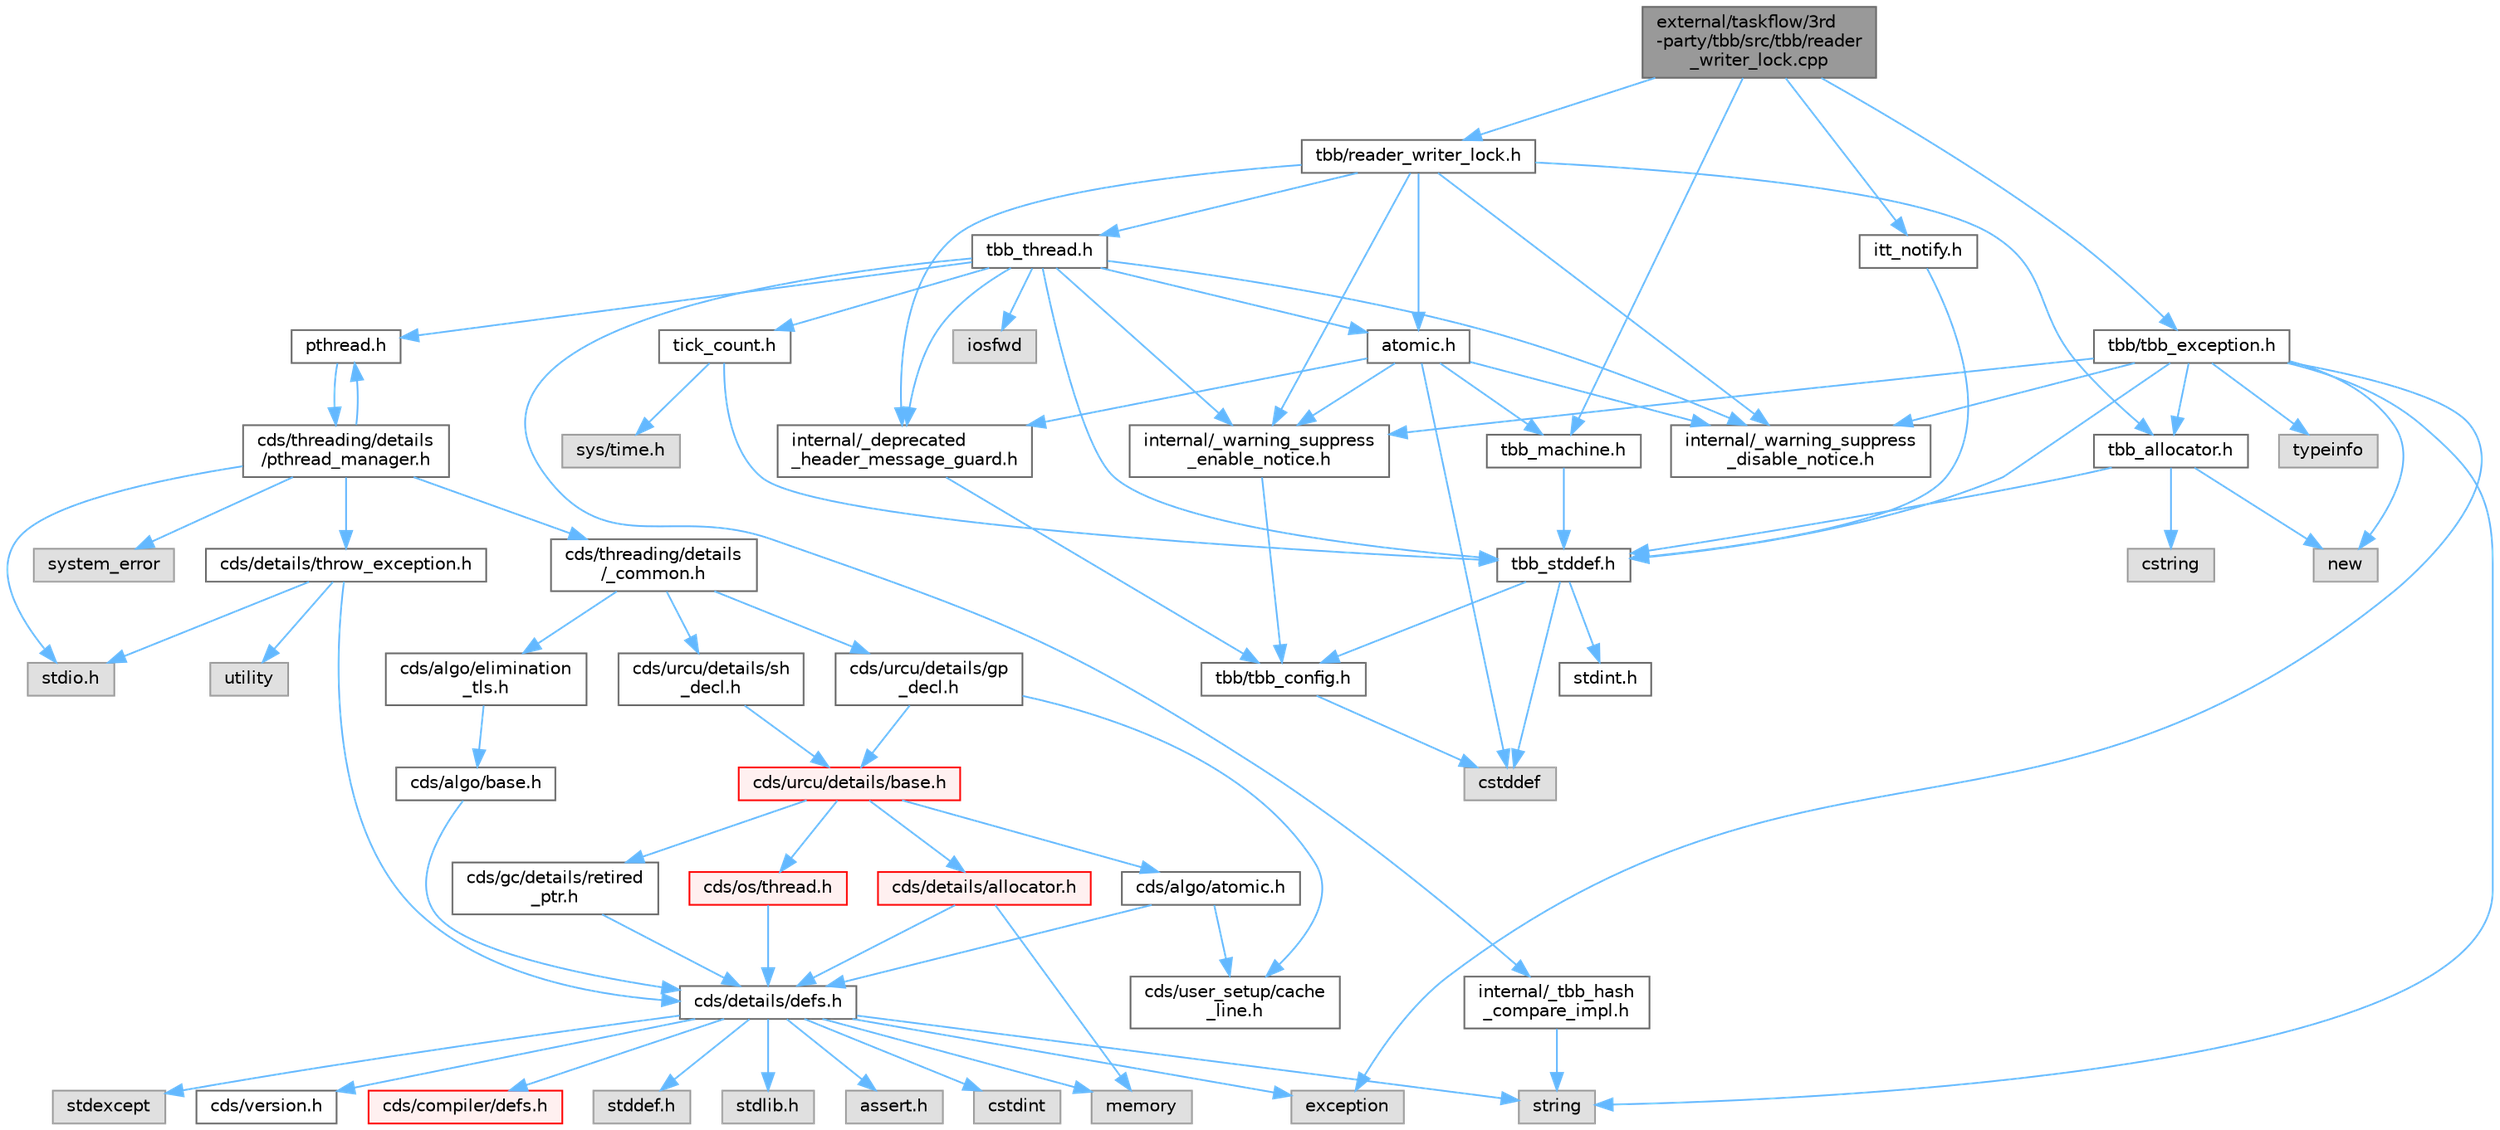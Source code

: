 digraph "external/taskflow/3rd-party/tbb/src/tbb/reader_writer_lock.cpp"
{
 // LATEX_PDF_SIZE
  bgcolor="transparent";
  edge [fontname=Helvetica,fontsize=10,labelfontname=Helvetica,labelfontsize=10];
  node [fontname=Helvetica,fontsize=10,shape=box,height=0.2,width=0.4];
  Node1 [id="Node000001",label="external/taskflow/3rd\l-party/tbb/src/tbb/reader\l_writer_lock.cpp",height=0.2,width=0.4,color="gray40", fillcolor="grey60", style="filled", fontcolor="black",tooltip=" "];
  Node1 -> Node2 [id="edge1_Node000001_Node000002",color="steelblue1",style="solid",tooltip=" "];
  Node2 [id="Node000002",label="tbb/reader_writer_lock.h",height=0.2,width=0.4,color="grey40", fillcolor="white", style="filled",URL="$reader__writer__lock_8h.html",tooltip=" "];
  Node2 -> Node3 [id="edge2_Node000002_Node000003",color="steelblue1",style="solid",tooltip=" "];
  Node3 [id="Node000003",label="internal/_deprecated\l_header_message_guard.h",height=0.2,width=0.4,color="grey40", fillcolor="white", style="filled",URL="$__deprecated__header__message__guard_8h.html",tooltip=" "];
  Node3 -> Node4 [id="edge3_Node000003_Node000004",color="steelblue1",style="solid",tooltip=" "];
  Node4 [id="Node000004",label="tbb/tbb_config.h",height=0.2,width=0.4,color="grey40", fillcolor="white", style="filled",URL="$tbb__config_8h.html",tooltip=" "];
  Node4 -> Node5 [id="edge4_Node000004_Node000005",color="steelblue1",style="solid",tooltip=" "];
  Node5 [id="Node000005",label="cstddef",height=0.2,width=0.4,color="grey60", fillcolor="#E0E0E0", style="filled",tooltip=" "];
  Node2 -> Node6 [id="edge5_Node000002_Node000006",color="steelblue1",style="solid",tooltip=" "];
  Node6 [id="Node000006",label="internal/_warning_suppress\l_enable_notice.h",height=0.2,width=0.4,color="grey40", fillcolor="white", style="filled",URL="$__warning__suppress__enable__notice_8h.html",tooltip=" "];
  Node6 -> Node4 [id="edge6_Node000006_Node000004",color="steelblue1",style="solid",tooltip=" "];
  Node2 -> Node7 [id="edge7_Node000002_Node000007",color="steelblue1",style="solid",tooltip=" "];
  Node7 [id="Node000007",label="tbb_thread.h",height=0.2,width=0.4,color="grey40", fillcolor="white", style="filled",URL="$tbb__thread_8h.html",tooltip=" "];
  Node7 -> Node3 [id="edge8_Node000007_Node000003",color="steelblue1",style="solid",tooltip=" "];
  Node7 -> Node6 [id="edge9_Node000007_Node000006",color="steelblue1",style="solid",tooltip=" "];
  Node7 -> Node8 [id="edge10_Node000007_Node000008",color="steelblue1",style="solid",tooltip=" "];
  Node8 [id="Node000008",label="tbb_stddef.h",height=0.2,width=0.4,color="grey40", fillcolor="white", style="filled",URL="$tbb__stddef_8h.html",tooltip=" "];
  Node8 -> Node4 [id="edge11_Node000008_Node000004",color="steelblue1",style="solid",tooltip=" "];
  Node8 -> Node5 [id="edge12_Node000008_Node000005",color="steelblue1",style="solid",tooltip=" "];
  Node8 -> Node9 [id="edge13_Node000008_Node000009",color="steelblue1",style="solid",tooltip=" "];
  Node9 [id="Node000009",label="stdint.h",height=0.2,width=0.4,color="grey40", fillcolor="white", style="filled",URL="$stdint_8h.html",tooltip=" "];
  Node7 -> Node10 [id="edge14_Node000007_Node000010",color="steelblue1",style="solid",tooltip=" "];
  Node10 [id="Node000010",label="pthread.h",height=0.2,width=0.4,color="grey40", fillcolor="white", style="filled",URL="$pthread_8h.html",tooltip=" "];
  Node10 -> Node11 [id="edge15_Node000010_Node000011",color="steelblue1",style="solid",tooltip=" "];
  Node11 [id="Node000011",label="cds/threading/details\l/pthread_manager.h",height=0.2,width=0.4,color="grey40", fillcolor="white", style="filled",URL="$pthread__manager_8h.html",tooltip=" "];
  Node11 -> Node12 [id="edge16_Node000011_Node000012",color="steelblue1",style="solid",tooltip=" "];
  Node12 [id="Node000012",label="system_error",height=0.2,width=0.4,color="grey60", fillcolor="#E0E0E0", style="filled",tooltip=" "];
  Node11 -> Node13 [id="edge17_Node000011_Node000013",color="steelblue1",style="solid",tooltip=" "];
  Node13 [id="Node000013",label="stdio.h",height=0.2,width=0.4,color="grey60", fillcolor="#E0E0E0", style="filled",tooltip=" "];
  Node11 -> Node10 [id="edge18_Node000011_Node000010",color="steelblue1",style="solid",tooltip=" "];
  Node11 -> Node14 [id="edge19_Node000011_Node000014",color="steelblue1",style="solid",tooltip=" "];
  Node14 [id="Node000014",label="cds/threading/details\l/_common.h",height=0.2,width=0.4,color="grey40", fillcolor="white", style="filled",URL="$__common_8h.html",tooltip=" "];
  Node14 -> Node15 [id="edge20_Node000014_Node000015",color="steelblue1",style="solid",tooltip=" "];
  Node15 [id="Node000015",label="cds/urcu/details/gp\l_decl.h",height=0.2,width=0.4,color="grey40", fillcolor="white", style="filled",URL="$gp__decl_8h.html",tooltip=" "];
  Node15 -> Node16 [id="edge21_Node000015_Node000016",color="steelblue1",style="solid",tooltip=" "];
  Node16 [id="Node000016",label="cds/urcu/details/base.h",height=0.2,width=0.4,color="red", fillcolor="#FFF0F0", style="filled",URL="$external_2libcds_2cds_2urcu_2details_2base_8h.html",tooltip=" "];
  Node16 -> Node17 [id="edge22_Node000016_Node000017",color="steelblue1",style="solid",tooltip=" "];
  Node17 [id="Node000017",label="cds/algo/atomic.h",height=0.2,width=0.4,color="grey40", fillcolor="white", style="filled",URL="$external_2libcds_2cds_2algo_2atomic_8h.html",tooltip=" "];
  Node17 -> Node18 [id="edge23_Node000017_Node000018",color="steelblue1",style="solid",tooltip=" "];
  Node18 [id="Node000018",label="cds/details/defs.h",height=0.2,width=0.4,color="grey40", fillcolor="white", style="filled",URL="$details_2defs_8h.html",tooltip=" "];
  Node18 -> Node19 [id="edge24_Node000018_Node000019",color="steelblue1",style="solid",tooltip=" "];
  Node19 [id="Node000019",label="stddef.h",height=0.2,width=0.4,color="grey60", fillcolor="#E0E0E0", style="filled",tooltip=" "];
  Node18 -> Node20 [id="edge25_Node000018_Node000020",color="steelblue1",style="solid",tooltip=" "];
  Node20 [id="Node000020",label="stdlib.h",height=0.2,width=0.4,color="grey60", fillcolor="#E0E0E0", style="filled",tooltip=" "];
  Node18 -> Node21 [id="edge26_Node000018_Node000021",color="steelblue1",style="solid",tooltip=" "];
  Node21 [id="Node000021",label="assert.h",height=0.2,width=0.4,color="grey60", fillcolor="#E0E0E0", style="filled",tooltip=" "];
  Node18 -> Node22 [id="edge27_Node000018_Node000022",color="steelblue1",style="solid",tooltip=" "];
  Node22 [id="Node000022",label="cstdint",height=0.2,width=0.4,color="grey60", fillcolor="#E0E0E0", style="filled",tooltip=" "];
  Node18 -> Node23 [id="edge28_Node000018_Node000023",color="steelblue1",style="solid",tooltip=" "];
  Node23 [id="Node000023",label="exception",height=0.2,width=0.4,color="grey60", fillcolor="#E0E0E0", style="filled",tooltip=" "];
  Node18 -> Node24 [id="edge29_Node000018_Node000024",color="steelblue1",style="solid",tooltip=" "];
  Node24 [id="Node000024",label="stdexcept",height=0.2,width=0.4,color="grey60", fillcolor="#E0E0E0", style="filled",tooltip=" "];
  Node18 -> Node25 [id="edge30_Node000018_Node000025",color="steelblue1",style="solid",tooltip=" "];
  Node25 [id="Node000025",label="string",height=0.2,width=0.4,color="grey60", fillcolor="#E0E0E0", style="filled",tooltip=" "];
  Node18 -> Node26 [id="edge31_Node000018_Node000026",color="steelblue1",style="solid",tooltip=" "];
  Node26 [id="Node000026",label="memory",height=0.2,width=0.4,color="grey60", fillcolor="#E0E0E0", style="filled",tooltip=" "];
  Node18 -> Node27 [id="edge32_Node000018_Node000027",color="steelblue1",style="solid",tooltip=" "];
  Node27 [id="Node000027",label="cds/version.h",height=0.2,width=0.4,color="grey40", fillcolor="white", style="filled",URL="$external_2libcds_2cds_2version_8h.html",tooltip=" "];
  Node18 -> Node28 [id="edge33_Node000018_Node000028",color="steelblue1",style="solid",tooltip=" "];
  Node28 [id="Node000028",label="cds/compiler/defs.h",height=0.2,width=0.4,color="red", fillcolor="#FFF0F0", style="filled",URL="$compiler_2defs_8h.html",tooltip=" "];
  Node17 -> Node31 [id="edge34_Node000017_Node000031",color="steelblue1",style="solid",tooltip=" "];
  Node31 [id="Node000031",label="cds/user_setup/cache\l_line.h",height=0.2,width=0.4,color="grey40", fillcolor="white", style="filled",URL="$cache__line_8h.html",tooltip="Cache-line size definition"];
  Node16 -> Node32 [id="edge35_Node000016_Node000032",color="steelblue1",style="solid",tooltip=" "];
  Node32 [id="Node000032",label="cds/gc/details/retired\l_ptr.h",height=0.2,width=0.4,color="grey40", fillcolor="white", style="filled",URL="$retired__ptr_8h.html",tooltip=" "];
  Node32 -> Node18 [id="edge36_Node000032_Node000018",color="steelblue1",style="solid",tooltip=" "];
  Node16 -> Node33 [id="edge37_Node000016_Node000033",color="steelblue1",style="solid",tooltip=" "];
  Node33 [id="Node000033",label="cds/details/allocator.h",height=0.2,width=0.4,color="red", fillcolor="#FFF0F0", style="filled",URL="$external_2libcds_2cds_2details_2allocator_8h.html",tooltip=" "];
  Node33 -> Node26 [id="edge38_Node000033_Node000026",color="steelblue1",style="solid",tooltip=" "];
  Node33 -> Node18 [id="edge39_Node000033_Node000018",color="steelblue1",style="solid",tooltip=" "];
  Node16 -> Node50 [id="edge40_Node000016_Node000050",color="steelblue1",style="solid",tooltip=" "];
  Node50 [id="Node000050",label="cds/os/thread.h",height=0.2,width=0.4,color="red", fillcolor="#FFF0F0", style="filled",URL="$cds_2os_2thread_8h.html",tooltip=" "];
  Node50 -> Node18 [id="edge41_Node000050_Node000018",color="steelblue1",style="solid",tooltip=" "];
  Node15 -> Node31 [id="edge42_Node000015_Node000031",color="steelblue1",style="solid",tooltip=" "];
  Node14 -> Node54 [id="edge43_Node000014_Node000054",color="steelblue1",style="solid",tooltip=" "];
  Node54 [id="Node000054",label="cds/urcu/details/sh\l_decl.h",height=0.2,width=0.4,color="grey40", fillcolor="white", style="filled",URL="$sh__decl_8h.html",tooltip=" "];
  Node54 -> Node16 [id="edge44_Node000054_Node000016",color="steelblue1",style="solid",tooltip=" "];
  Node14 -> Node55 [id="edge45_Node000014_Node000055",color="steelblue1",style="solid",tooltip=" "];
  Node55 [id="Node000055",label="cds/algo/elimination\l_tls.h",height=0.2,width=0.4,color="grey40", fillcolor="white", style="filled",URL="$elimination__tls_8h.html",tooltip=" "];
  Node55 -> Node56 [id="edge46_Node000055_Node000056",color="steelblue1",style="solid",tooltip=" "];
  Node56 [id="Node000056",label="cds/algo/base.h",height=0.2,width=0.4,color="grey40", fillcolor="white", style="filled",URL="$external_2libcds_2cds_2algo_2base_8h.html",tooltip=" "];
  Node56 -> Node18 [id="edge47_Node000056_Node000018",color="steelblue1",style="solid",tooltip=" "];
  Node11 -> Node48 [id="edge48_Node000011_Node000048",color="steelblue1",style="solid",tooltip=" "];
  Node48 [id="Node000048",label="cds/details/throw_exception.h",height=0.2,width=0.4,color="grey40", fillcolor="white", style="filled",URL="$throw__exception_8h.html",tooltip=" "];
  Node48 -> Node18 [id="edge49_Node000048_Node000018",color="steelblue1",style="solid",tooltip=" "];
  Node48 -> Node13 [id="edge50_Node000048_Node000013",color="steelblue1",style="solid",tooltip=" "];
  Node48 -> Node49 [id="edge51_Node000048_Node000049",color="steelblue1",style="solid",tooltip=" "];
  Node49 [id="Node000049",label="utility",height=0.2,width=0.4,color="grey60", fillcolor="#E0E0E0", style="filled",tooltip=" "];
  Node7 -> Node57 [id="edge52_Node000007_Node000057",color="steelblue1",style="solid",tooltip=" "];
  Node57 [id="Node000057",label="atomic.h",height=0.2,width=0.4,color="grey40", fillcolor="white", style="filled",URL="$external_2taskflow_23rd-party_2tbb_2include_2tbb_2atomic_8h.html",tooltip=" "];
  Node57 -> Node3 [id="edge53_Node000057_Node000003",color="steelblue1",style="solid",tooltip=" "];
  Node57 -> Node6 [id="edge54_Node000057_Node000006",color="steelblue1",style="solid",tooltip=" "];
  Node57 -> Node5 [id="edge55_Node000057_Node000005",color="steelblue1",style="solid",tooltip=" "];
  Node57 -> Node58 [id="edge56_Node000057_Node000058",color="steelblue1",style="solid",tooltip=" "];
  Node58 [id="Node000058",label="tbb_machine.h",height=0.2,width=0.4,color="grey40", fillcolor="white", style="filled",URL="$tbb__machine_8h.html",tooltip=" "];
  Node58 -> Node8 [id="edge57_Node000058_Node000008",color="steelblue1",style="solid",tooltip=" "];
  Node57 -> Node59 [id="edge58_Node000057_Node000059",color="steelblue1",style="solid",tooltip=" "];
  Node59 [id="Node000059",label="internal/_warning_suppress\l_disable_notice.h",height=0.2,width=0.4,color="grey40", fillcolor="white", style="filled",URL="$__warning__suppress__disable__notice_8h.html",tooltip=" "];
  Node7 -> Node60 [id="edge59_Node000007_Node000060",color="steelblue1",style="solid",tooltip=" "];
  Node60 [id="Node000060",label="internal/_tbb_hash\l_compare_impl.h",height=0.2,width=0.4,color="grey40", fillcolor="white", style="filled",URL="$__tbb__hash__compare__impl_8h.html",tooltip=" "];
  Node60 -> Node25 [id="edge60_Node000060_Node000025",color="steelblue1",style="solid",tooltip=" "];
  Node7 -> Node61 [id="edge61_Node000007_Node000061",color="steelblue1",style="solid",tooltip=" "];
  Node61 [id="Node000061",label="tick_count.h",height=0.2,width=0.4,color="grey40", fillcolor="white", style="filled",URL="$tick__count_8h.html",tooltip=" "];
  Node61 -> Node8 [id="edge62_Node000061_Node000008",color="steelblue1",style="solid",tooltip=" "];
  Node61 -> Node62 [id="edge63_Node000061_Node000062",color="steelblue1",style="solid",tooltip=" "];
  Node62 [id="Node000062",label="sys/time.h",height=0.2,width=0.4,color="grey60", fillcolor="#E0E0E0", style="filled",tooltip=" "];
  Node7 -> Node63 [id="edge64_Node000007_Node000063",color="steelblue1",style="solid",tooltip=" "];
  Node63 [id="Node000063",label="iosfwd",height=0.2,width=0.4,color="grey60", fillcolor="#E0E0E0", style="filled",tooltip=" "];
  Node7 -> Node59 [id="edge65_Node000007_Node000059",color="steelblue1",style="solid",tooltip=" "];
  Node2 -> Node64 [id="edge66_Node000002_Node000064",color="steelblue1",style="solid",tooltip=" "];
  Node64 [id="Node000064",label="tbb_allocator.h",height=0.2,width=0.4,color="grey40", fillcolor="white", style="filled",URL="$tbb__allocator_8h.html",tooltip=" "];
  Node64 -> Node8 [id="edge67_Node000064_Node000008",color="steelblue1",style="solid",tooltip=" "];
  Node64 -> Node65 [id="edge68_Node000064_Node000065",color="steelblue1",style="solid",tooltip=" "];
  Node65 [id="Node000065",label="new",height=0.2,width=0.4,color="grey60", fillcolor="#E0E0E0", style="filled",tooltip=" "];
  Node64 -> Node66 [id="edge69_Node000064_Node000066",color="steelblue1",style="solid",tooltip=" "];
  Node66 [id="Node000066",label="cstring",height=0.2,width=0.4,color="grey60", fillcolor="#E0E0E0", style="filled",tooltip=" "];
  Node2 -> Node57 [id="edge70_Node000002_Node000057",color="steelblue1",style="solid",tooltip=" "];
  Node2 -> Node59 [id="edge71_Node000002_Node000059",color="steelblue1",style="solid",tooltip=" "];
  Node1 -> Node58 [id="edge72_Node000001_Node000058",color="steelblue1",style="solid",tooltip=" "];
  Node1 -> Node67 [id="edge73_Node000001_Node000067",color="steelblue1",style="solid",tooltip=" "];
  Node67 [id="Node000067",label="tbb/tbb_exception.h",height=0.2,width=0.4,color="grey40", fillcolor="white", style="filled",URL="$tbb__exception_8h.html",tooltip=" "];
  Node67 -> Node6 [id="edge74_Node000067_Node000006",color="steelblue1",style="solid",tooltip=" "];
  Node67 -> Node8 [id="edge75_Node000067_Node000008",color="steelblue1",style="solid",tooltip=" "];
  Node67 -> Node23 [id="edge76_Node000067_Node000023",color="steelblue1",style="solid",tooltip=" "];
  Node67 -> Node65 [id="edge77_Node000067_Node000065",color="steelblue1",style="solid",tooltip=" "];
  Node67 -> Node25 [id="edge78_Node000067_Node000025",color="steelblue1",style="solid",tooltip=" "];
  Node67 -> Node64 [id="edge79_Node000067_Node000064",color="steelblue1",style="solid",tooltip=" "];
  Node67 -> Node68 [id="edge80_Node000067_Node000068",color="steelblue1",style="solid",tooltip=" "];
  Node68 [id="Node000068",label="typeinfo",height=0.2,width=0.4,color="grey60", fillcolor="#E0E0E0", style="filled",tooltip=" "];
  Node67 -> Node59 [id="edge81_Node000067_Node000059",color="steelblue1",style="solid",tooltip=" "];
  Node1 -> Node69 [id="edge82_Node000001_Node000069",color="steelblue1",style="solid",tooltip=" "];
  Node69 [id="Node000069",label="itt_notify.h",height=0.2,width=0.4,color="grey40", fillcolor="white", style="filled",URL="$itt__notify_8h.html",tooltip=" "];
  Node69 -> Node8 [id="edge83_Node000069_Node000008",color="steelblue1",style="solid",tooltip=" "];
}
